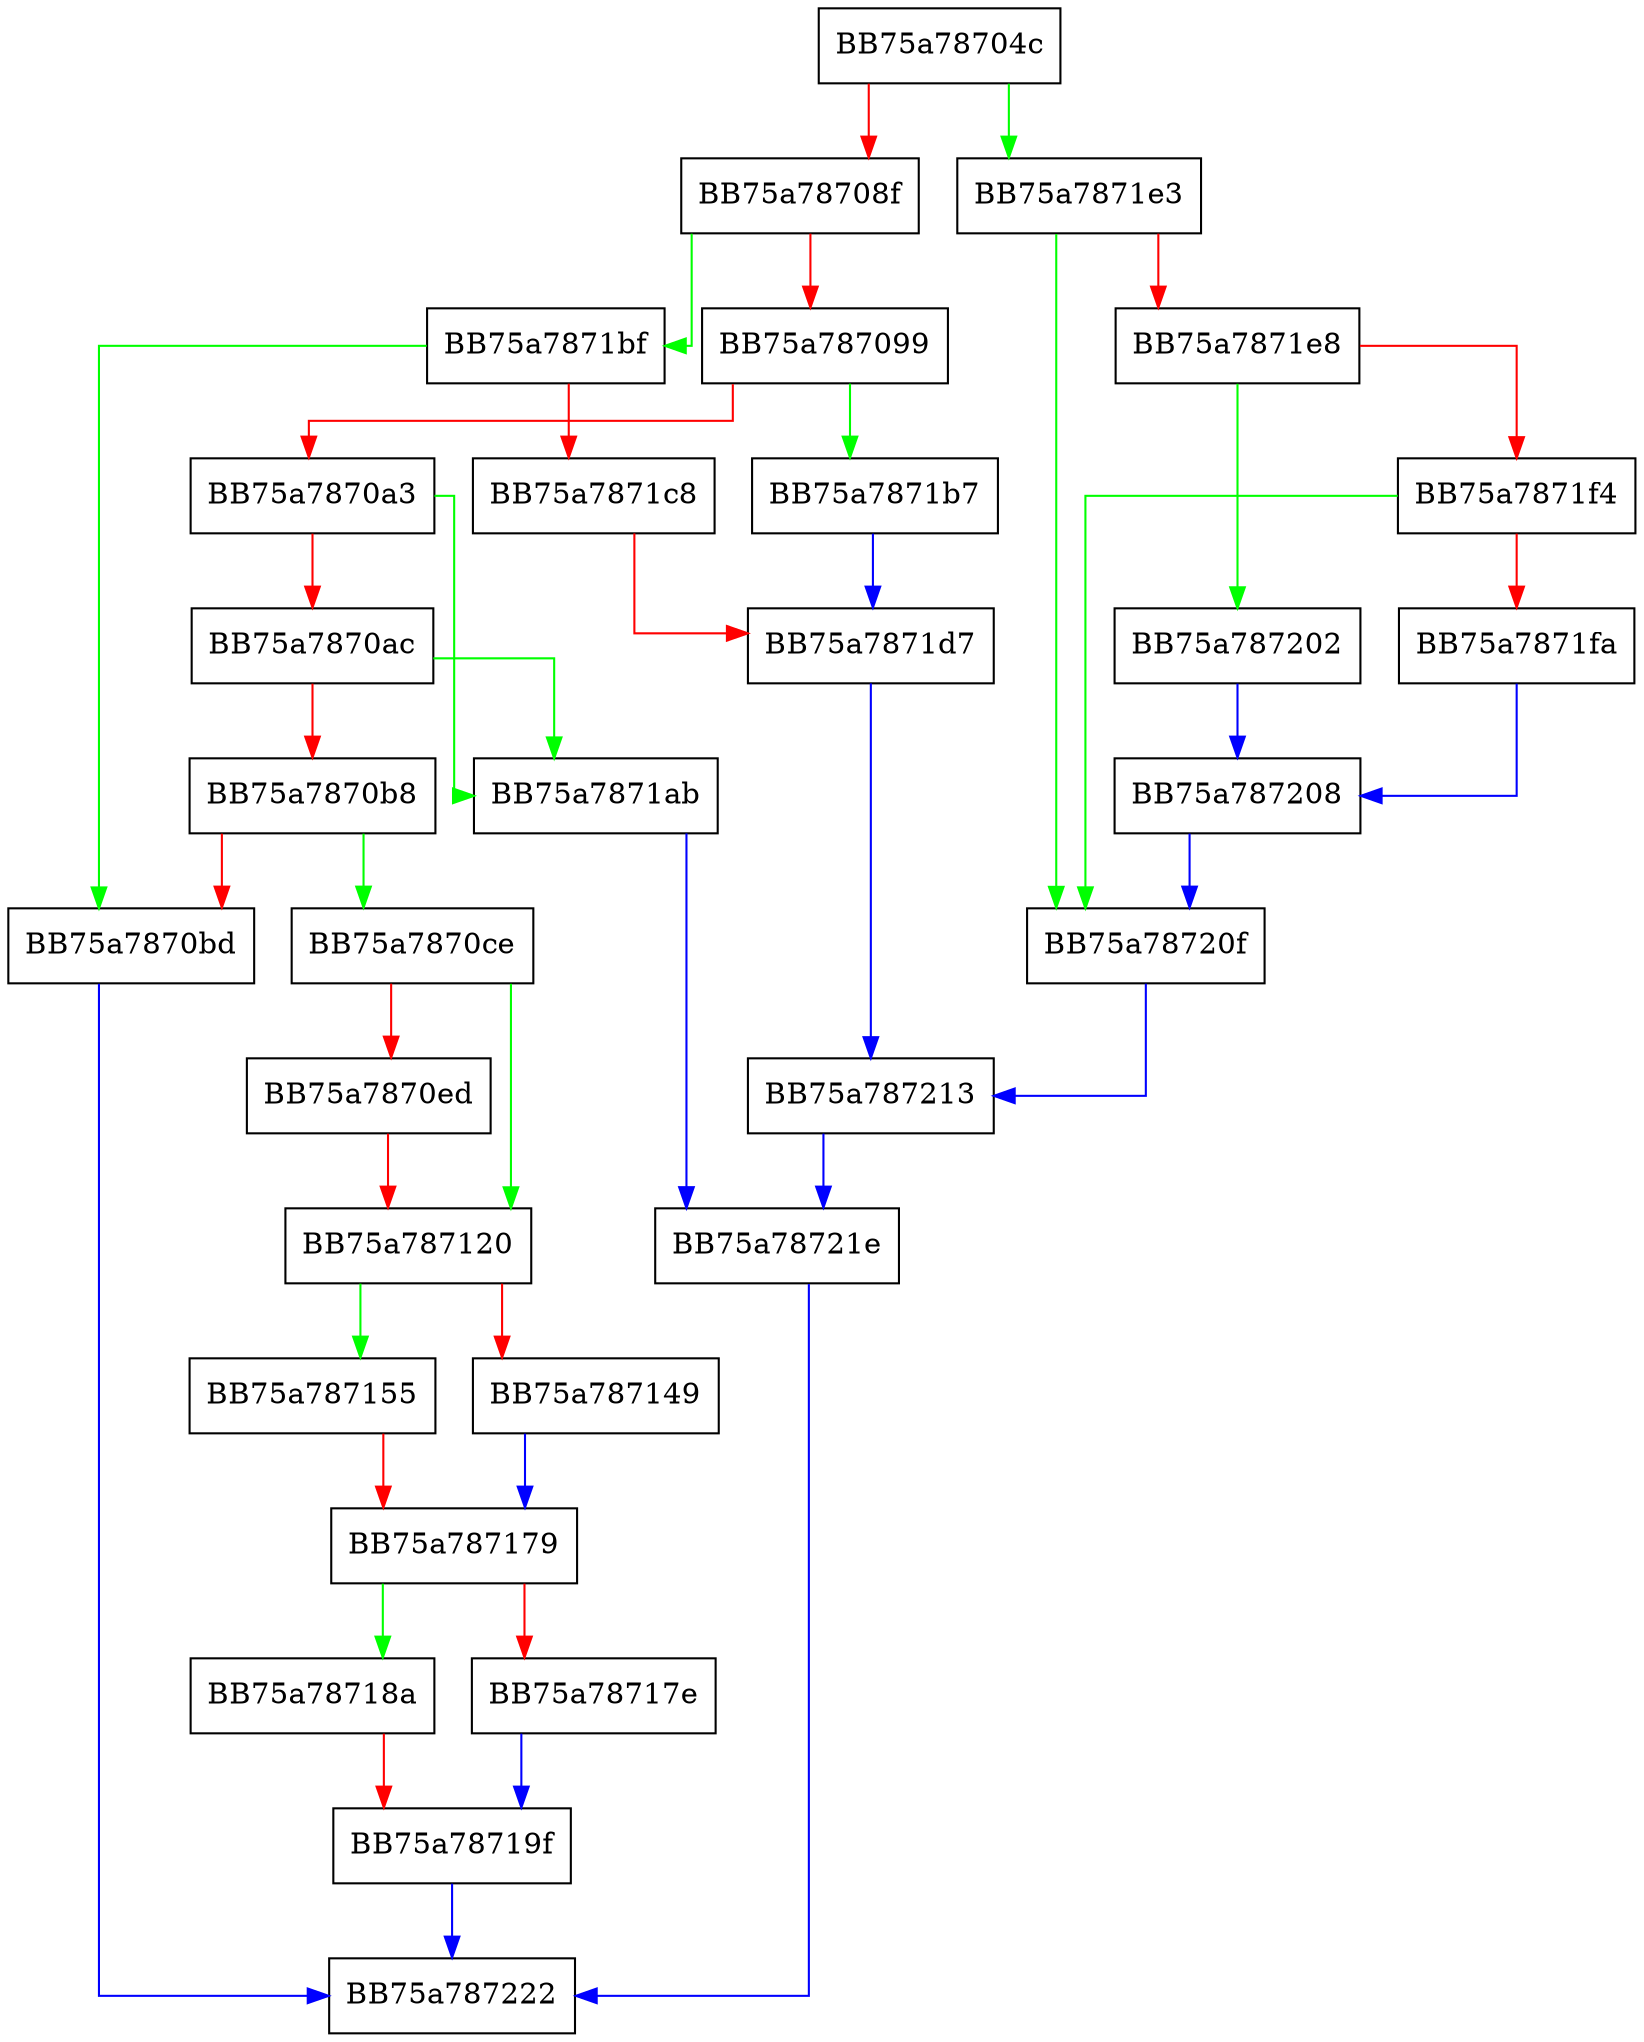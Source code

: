 digraph getExtendedDataIndirectType {
  node [shape="box"];
  graph [splines=ortho];
  BB75a78704c -> BB75a7871e3 [color="green"];
  BB75a78704c -> BB75a78708f [color="red"];
  BB75a78708f -> BB75a7871bf [color="green"];
  BB75a78708f -> BB75a787099 [color="red"];
  BB75a787099 -> BB75a7871b7 [color="green"];
  BB75a787099 -> BB75a7870a3 [color="red"];
  BB75a7870a3 -> BB75a7871ab [color="green"];
  BB75a7870a3 -> BB75a7870ac [color="red"];
  BB75a7870ac -> BB75a7871ab [color="green"];
  BB75a7870ac -> BB75a7870b8 [color="red"];
  BB75a7870b8 -> BB75a7870ce [color="green"];
  BB75a7870b8 -> BB75a7870bd [color="red"];
  BB75a7870bd -> BB75a787222 [color="blue"];
  BB75a7870ce -> BB75a787120 [color="green"];
  BB75a7870ce -> BB75a7870ed [color="red"];
  BB75a7870ed -> BB75a787120 [color="red"];
  BB75a787120 -> BB75a787155 [color="green"];
  BB75a787120 -> BB75a787149 [color="red"];
  BB75a787149 -> BB75a787179 [color="blue"];
  BB75a787155 -> BB75a787179 [color="red"];
  BB75a787179 -> BB75a78718a [color="green"];
  BB75a787179 -> BB75a78717e [color="red"];
  BB75a78717e -> BB75a78719f [color="blue"];
  BB75a78718a -> BB75a78719f [color="red"];
  BB75a78719f -> BB75a787222 [color="blue"];
  BB75a7871ab -> BB75a78721e [color="blue"];
  BB75a7871b7 -> BB75a7871d7 [color="blue"];
  BB75a7871bf -> BB75a7870bd [color="green"];
  BB75a7871bf -> BB75a7871c8 [color="red"];
  BB75a7871c8 -> BB75a7871d7 [color="red"];
  BB75a7871d7 -> BB75a787213 [color="blue"];
  BB75a7871e3 -> BB75a78720f [color="green"];
  BB75a7871e3 -> BB75a7871e8 [color="red"];
  BB75a7871e8 -> BB75a787202 [color="green"];
  BB75a7871e8 -> BB75a7871f4 [color="red"];
  BB75a7871f4 -> BB75a78720f [color="green"];
  BB75a7871f4 -> BB75a7871fa [color="red"];
  BB75a7871fa -> BB75a787208 [color="blue"];
  BB75a787202 -> BB75a787208 [color="blue"];
  BB75a787208 -> BB75a78720f [color="blue"];
  BB75a78720f -> BB75a787213 [color="blue"];
  BB75a787213 -> BB75a78721e [color="blue"];
  BB75a78721e -> BB75a787222 [color="blue"];
}